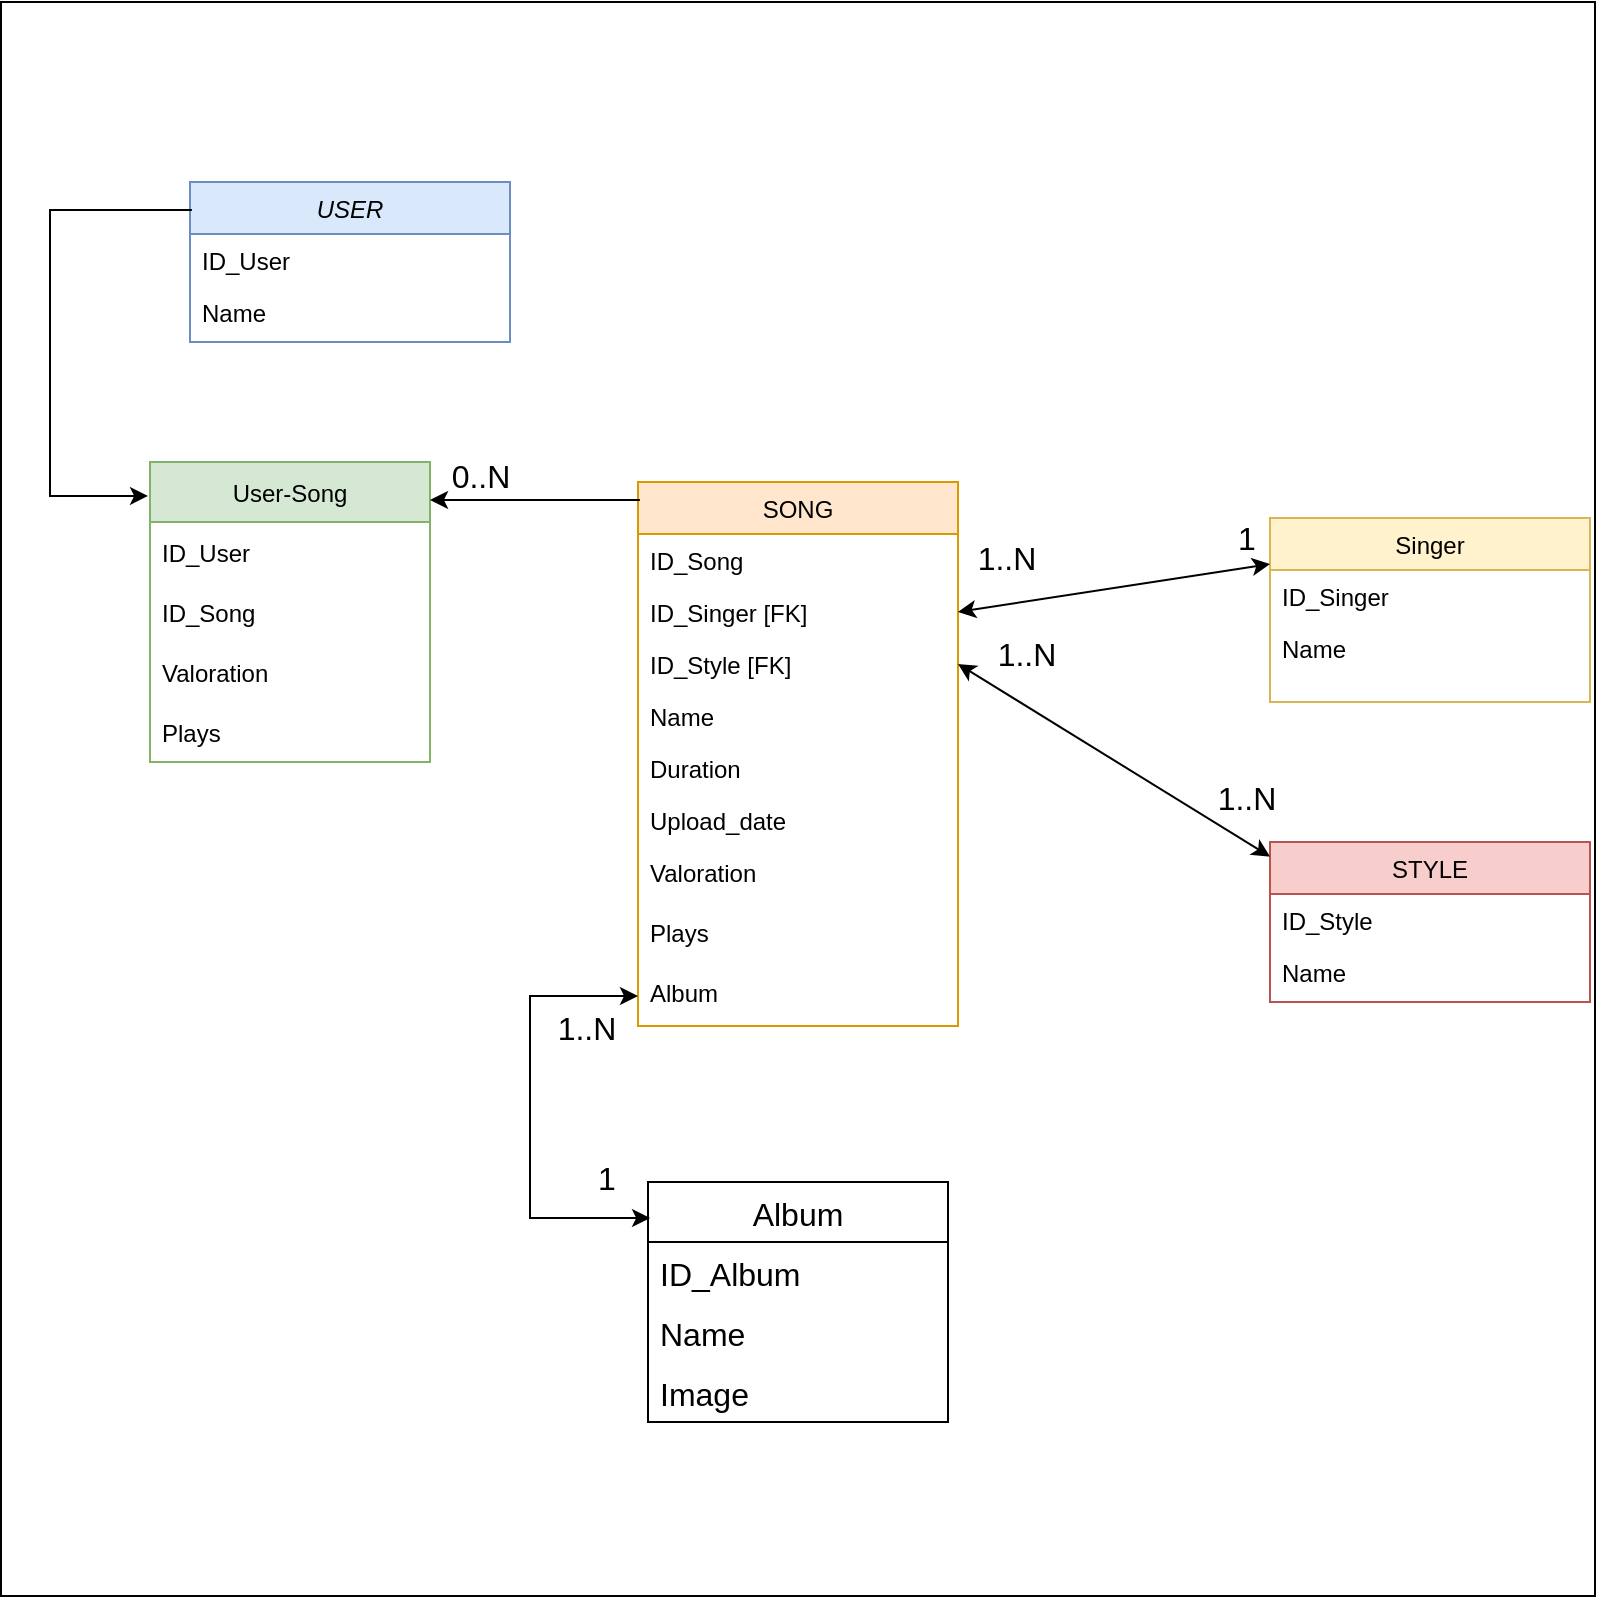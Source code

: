 <mxfile version="18.1.2" type="github">
  <diagram id="C5RBs43oDa-KdzZeNtuy" name="Page-1">
    <mxGraphModel dx="1621" dy="795" grid="1" gridSize="10" guides="1" tooltips="1" connect="1" arrows="1" fold="1" page="1" pageScale="1" pageWidth="827" pageHeight="1169" math="0" shadow="0">
      <root>
        <mxCell id="WIyWlLk6GJQsqaUBKTNV-0" />
        <mxCell id="WIyWlLk6GJQsqaUBKTNV-1" parent="WIyWlLk6GJQsqaUBKTNV-0" />
        <mxCell id="mXIFP6Tc6Vtpa0xKR2lw-2" value="" style="whiteSpace=wrap;html=1;aspect=fixed;" parent="WIyWlLk6GJQsqaUBKTNV-1" vertex="1">
          <mxGeometry x="15.5" y="330" width="797" height="797" as="geometry" />
        </mxCell>
        <mxCell id="zkfFHV4jXpPFQw0GAbJ--0" value="USER" style="swimlane;fontStyle=2;align=center;verticalAlign=top;childLayout=stackLayout;horizontal=1;startSize=26;horizontalStack=0;resizeParent=1;resizeLast=0;collapsible=1;marginBottom=0;rounded=0;shadow=0;strokeWidth=1;fillColor=#dae8fc;strokeColor=#6c8ebf;" parent="WIyWlLk6GJQsqaUBKTNV-1" vertex="1">
          <mxGeometry x="110" y="420" width="160" height="80" as="geometry">
            <mxRectangle x="230" y="140" width="160" height="26" as="alternateBounds" />
          </mxGeometry>
        </mxCell>
        <mxCell id="zkfFHV4jXpPFQw0GAbJ--1" value="ID_User" style="text;align=left;verticalAlign=top;spacingLeft=4;spacingRight=4;overflow=hidden;rotatable=0;points=[[0,0.5],[1,0.5]];portConstraint=eastwest;" parent="zkfFHV4jXpPFQw0GAbJ--0" vertex="1">
          <mxGeometry y="26" width="160" height="26" as="geometry" />
        </mxCell>
        <mxCell id="zkfFHV4jXpPFQw0GAbJ--2" value="Name" style="text;align=left;verticalAlign=top;spacingLeft=4;spacingRight=4;overflow=hidden;rotatable=0;points=[[0,0.5],[1,0.5]];portConstraint=eastwest;rounded=0;shadow=0;html=0;" parent="zkfFHV4jXpPFQw0GAbJ--0" vertex="1">
          <mxGeometry y="52" width="160" height="26" as="geometry" />
        </mxCell>
        <mxCell id="zkfFHV4jXpPFQw0GAbJ--6" value="STYLE" style="swimlane;fontStyle=0;align=center;verticalAlign=top;childLayout=stackLayout;horizontal=1;startSize=26;horizontalStack=0;resizeParent=1;resizeLast=0;collapsible=1;marginBottom=0;rounded=0;shadow=0;strokeWidth=1;fillColor=#f8cecc;strokeColor=#b85450;" parent="WIyWlLk6GJQsqaUBKTNV-1" vertex="1">
          <mxGeometry x="650" y="750" width="160" height="80" as="geometry">
            <mxRectangle x="130" y="380" width="160" height="26" as="alternateBounds" />
          </mxGeometry>
        </mxCell>
        <mxCell id="zkfFHV4jXpPFQw0GAbJ--7" value="ID_Style" style="text;align=left;verticalAlign=top;spacingLeft=4;spacingRight=4;overflow=hidden;rotatable=0;points=[[0,0.5],[1,0.5]];portConstraint=eastwest;" parent="zkfFHV4jXpPFQw0GAbJ--6" vertex="1">
          <mxGeometry y="26" width="160" height="26" as="geometry" />
        </mxCell>
        <mxCell id="zkfFHV4jXpPFQw0GAbJ--8" value="Name" style="text;align=left;verticalAlign=top;spacingLeft=4;spacingRight=4;overflow=hidden;rotatable=0;points=[[0,0.5],[1,0.5]];portConstraint=eastwest;rounded=0;shadow=0;html=0;" parent="zkfFHV4jXpPFQw0GAbJ--6" vertex="1">
          <mxGeometry y="52" width="160" height="26" as="geometry" />
        </mxCell>
        <mxCell id="zkfFHV4jXpPFQw0GAbJ--13" value="Singer" style="swimlane;fontStyle=0;align=center;verticalAlign=top;childLayout=stackLayout;horizontal=1;startSize=26;horizontalStack=0;resizeParent=1;resizeLast=0;collapsible=1;marginBottom=0;rounded=0;shadow=0;strokeWidth=1;fillColor=#fff2cc;strokeColor=#d6b656;" parent="WIyWlLk6GJQsqaUBKTNV-1" vertex="1">
          <mxGeometry x="650" y="588" width="160" height="92" as="geometry">
            <mxRectangle x="340" y="380" width="170" height="26" as="alternateBounds" />
          </mxGeometry>
        </mxCell>
        <mxCell id="zkfFHV4jXpPFQw0GAbJ--14" value="ID_Singer&#xa;" style="text;align=left;verticalAlign=top;spacingLeft=4;spacingRight=4;overflow=hidden;rotatable=0;points=[[0,0.5],[1,0.5]];portConstraint=eastwest;" parent="zkfFHV4jXpPFQw0GAbJ--13" vertex="1">
          <mxGeometry y="26" width="160" height="26" as="geometry" />
        </mxCell>
        <mxCell id="mXIFP6Tc6Vtpa0xKR2lw-0" value="Name" style="text;align=left;verticalAlign=top;spacingLeft=4;spacingRight=4;overflow=hidden;rotatable=0;points=[[0,0.5],[1,0.5]];portConstraint=eastwest;" parent="zkfFHV4jXpPFQw0GAbJ--13" vertex="1">
          <mxGeometry y="52" width="160" height="26" as="geometry" />
        </mxCell>
        <mxCell id="zkfFHV4jXpPFQw0GAbJ--17" value="SONG" style="swimlane;fontStyle=0;align=center;verticalAlign=top;childLayout=stackLayout;horizontal=1;startSize=26;horizontalStack=0;resizeParent=1;resizeLast=0;collapsible=1;marginBottom=0;rounded=0;shadow=0;strokeWidth=1;fillColor=#ffe6cc;strokeColor=#d79b00;" parent="WIyWlLk6GJQsqaUBKTNV-1" vertex="1">
          <mxGeometry x="334" y="570" width="160" height="272" as="geometry">
            <mxRectangle x="550" y="140" width="160" height="26" as="alternateBounds" />
          </mxGeometry>
        </mxCell>
        <mxCell id="zkfFHV4jXpPFQw0GAbJ--18" value="ID_Song&#xa;" style="text;align=left;verticalAlign=top;spacingLeft=4;spacingRight=4;overflow=hidden;rotatable=0;points=[[0,0.5],[1,0.5]];portConstraint=eastwest;" parent="zkfFHV4jXpPFQw0GAbJ--17" vertex="1">
          <mxGeometry y="26" width="160" height="26" as="geometry" />
        </mxCell>
        <mxCell id="zkfFHV4jXpPFQw0GAbJ--19" value="ID_Singer [FK]" style="text;align=left;verticalAlign=top;spacingLeft=4;spacingRight=4;overflow=hidden;rotatable=0;points=[[0,0.5],[1,0.5]];portConstraint=eastwest;rounded=0;shadow=0;html=0;" parent="zkfFHV4jXpPFQw0GAbJ--17" vertex="1">
          <mxGeometry y="52" width="160" height="26" as="geometry" />
        </mxCell>
        <mxCell id="zkfFHV4jXpPFQw0GAbJ--20" value="ID_Style [FK]" style="text;align=left;verticalAlign=top;spacingLeft=4;spacingRight=4;overflow=hidden;rotatable=0;points=[[0,0.5],[1,0.5]];portConstraint=eastwest;rounded=0;shadow=0;html=0;" parent="zkfFHV4jXpPFQw0GAbJ--17" vertex="1">
          <mxGeometry y="78" width="160" height="26" as="geometry" />
        </mxCell>
        <mxCell id="zkfFHV4jXpPFQw0GAbJ--21" value="Name" style="text;align=left;verticalAlign=top;spacingLeft=4;spacingRight=4;overflow=hidden;rotatable=0;points=[[0,0.5],[1,0.5]];portConstraint=eastwest;rounded=0;shadow=0;html=0;" parent="zkfFHV4jXpPFQw0GAbJ--17" vertex="1">
          <mxGeometry y="104" width="160" height="26" as="geometry" />
        </mxCell>
        <mxCell id="zkfFHV4jXpPFQw0GAbJ--24" value="Duration" style="text;align=left;verticalAlign=top;spacingLeft=4;spacingRight=4;overflow=hidden;rotatable=0;points=[[0,0.5],[1,0.5]];portConstraint=eastwest;" parent="zkfFHV4jXpPFQw0GAbJ--17" vertex="1">
          <mxGeometry y="130" width="160" height="26" as="geometry" />
        </mxCell>
        <mxCell id="Mi7CgPzx56MQyBq40SbX-0" value="Upload_date" style="text;align=left;verticalAlign=top;spacingLeft=4;spacingRight=4;overflow=hidden;rotatable=0;points=[[0,0.5],[1,0.5]];portConstraint=eastwest;" parent="zkfFHV4jXpPFQw0GAbJ--17" vertex="1">
          <mxGeometry y="156" width="160" height="26" as="geometry" />
        </mxCell>
        <mxCell id="zkfFHV4jXpPFQw0GAbJ--25" value="Valoration" style="text;align=left;verticalAlign=top;spacingLeft=4;spacingRight=4;overflow=hidden;rotatable=0;points=[[0,0.5],[1,0.5]];portConstraint=eastwest;" parent="zkfFHV4jXpPFQw0GAbJ--17" vertex="1">
          <mxGeometry y="182" width="160" height="30" as="geometry" />
        </mxCell>
        <mxCell id="Mi7CgPzx56MQyBq40SbX-1" value="Plays" style="text;align=left;verticalAlign=top;spacingLeft=4;spacingRight=4;overflow=hidden;rotatable=0;points=[[0,0.5],[1,0.5]];portConstraint=eastwest;" parent="zkfFHV4jXpPFQw0GAbJ--17" vertex="1">
          <mxGeometry y="212" width="160" height="30" as="geometry" />
        </mxCell>
        <mxCell id="Mi7CgPzx56MQyBq40SbX-2" value="Album&#xa;" style="text;align=left;verticalAlign=top;spacingLeft=4;spacingRight=4;overflow=hidden;rotatable=0;points=[[0,0.5],[1,0.5]];portConstraint=eastwest;" parent="zkfFHV4jXpPFQw0GAbJ--17" vertex="1">
          <mxGeometry y="242" width="160" height="30" as="geometry" />
        </mxCell>
        <mxCell id="Mi7CgPzx56MQyBq40SbX-3" value="User-Song" style="swimlane;fontStyle=0;childLayout=stackLayout;horizontal=1;startSize=30;horizontalStack=0;resizeParent=1;resizeParentMax=0;resizeLast=0;collapsible=1;marginBottom=0;fillColor=#d5e8d4;strokeColor=#82b366;" parent="WIyWlLk6GJQsqaUBKTNV-1" vertex="1">
          <mxGeometry x="90" y="560" width="140" height="150" as="geometry" />
        </mxCell>
        <mxCell id="Mi7CgPzx56MQyBq40SbX-4" value="ID_User" style="text;strokeColor=none;fillColor=none;align=left;verticalAlign=middle;spacingLeft=4;spacingRight=4;overflow=hidden;points=[[0,0.5],[1,0.5]];portConstraint=eastwest;rotatable=0;" parent="Mi7CgPzx56MQyBq40SbX-3" vertex="1">
          <mxGeometry y="30" width="140" height="30" as="geometry" />
        </mxCell>
        <mxCell id="Mi7CgPzx56MQyBq40SbX-5" value="ID_Song" style="text;strokeColor=none;fillColor=none;align=left;verticalAlign=middle;spacingLeft=4;spacingRight=4;overflow=hidden;points=[[0,0.5],[1,0.5]];portConstraint=eastwest;rotatable=0;" parent="Mi7CgPzx56MQyBq40SbX-3" vertex="1">
          <mxGeometry y="60" width="140" height="30" as="geometry" />
        </mxCell>
        <mxCell id="Mi7CgPzx56MQyBq40SbX-6" value="Valoration" style="text;strokeColor=none;fillColor=none;align=left;verticalAlign=middle;spacingLeft=4;spacingRight=4;overflow=hidden;points=[[0,0.5],[1,0.5]];portConstraint=eastwest;rotatable=0;" parent="Mi7CgPzx56MQyBq40SbX-3" vertex="1">
          <mxGeometry y="90" width="140" height="30" as="geometry" />
        </mxCell>
        <mxCell id="9OLQDtwwoSvNI4NEGH2H-1" value="Plays" style="text;strokeColor=none;fillColor=none;align=left;verticalAlign=middle;spacingLeft=4;spacingRight=4;overflow=hidden;points=[[0,0.5],[1,0.5]];portConstraint=eastwest;rotatable=0;" vertex="1" parent="Mi7CgPzx56MQyBq40SbX-3">
          <mxGeometry y="120" width="140" height="30" as="geometry" />
        </mxCell>
        <mxCell id="Mi7CgPzx56MQyBq40SbX-10" value="" style="endArrow=classic;startArrow=classic;html=1;rounded=0;fontSize=16;exitX=0;exitY=0.25;exitDx=0;exitDy=0;entryX=1;entryY=0.5;entryDx=0;entryDy=0;" parent="WIyWlLk6GJQsqaUBKTNV-1" source="zkfFHV4jXpPFQw0GAbJ--13" target="zkfFHV4jXpPFQw0GAbJ--19" edge="1">
          <mxGeometry width="50" height="50" relative="1" as="geometry">
            <mxPoint x="310" y="240" as="sourcePoint" />
            <mxPoint x="500" y="220" as="targetPoint" />
          </mxGeometry>
        </mxCell>
        <mxCell id="Mi7CgPzx56MQyBq40SbX-11" value="&lt;span style=&quot;font-size: 16px;&quot;&gt;1&lt;/span&gt;" style="edgeLabel;html=1;align=center;verticalAlign=middle;resizable=0;points=[];spacing=7;" parent="WIyWlLk6GJQsqaUBKTNV-1" vertex="1" connectable="0">
          <mxGeometry x="639.999" y="560.004" as="geometry">
            <mxPoint x="-2" y="38" as="offset" />
          </mxGeometry>
        </mxCell>
        <mxCell id="Mi7CgPzx56MQyBq40SbX-12" value="&lt;font style=&quot;font-size: 16px;&quot;&gt;1..N&lt;/font&gt;" style="edgeLabel;html=1;align=center;verticalAlign=middle;resizable=0;points=[];spacing=7;" parent="WIyWlLk6GJQsqaUBKTNV-1" vertex="1" connectable="0">
          <mxGeometry x="519.999" y="570.004" as="geometry">
            <mxPoint x="-2" y="38" as="offset" />
          </mxGeometry>
        </mxCell>
        <mxCell id="Mi7CgPzx56MQyBq40SbX-13" value="" style="endArrow=classic;startArrow=classic;html=1;rounded=0;fontSize=16;exitX=0;exitY=0.091;exitDx=0;exitDy=0;entryX=1;entryY=0.5;entryDx=0;entryDy=0;exitPerimeter=0;" parent="WIyWlLk6GJQsqaUBKTNV-1" source="zkfFHV4jXpPFQw0GAbJ--6" target="zkfFHV4jXpPFQw0GAbJ--20" edge="1">
          <mxGeometry width="50" height="50" relative="1" as="geometry">
            <mxPoint x="650" y="310" as="sourcePoint" />
            <mxPoint x="483.5" y="290" as="targetPoint" />
          </mxGeometry>
        </mxCell>
        <mxCell id="Mi7CgPzx56MQyBq40SbX-14" value="&lt;font style=&quot;font-size: 16px;&quot;&gt;1..N&lt;/font&gt;" style="edgeLabel;html=1;align=center;verticalAlign=middle;resizable=0;points=[];spacing=7;" parent="WIyWlLk6GJQsqaUBKTNV-1" vertex="1" connectable="0">
          <mxGeometry x="639.999" y="690.004" as="geometry">
            <mxPoint x="-2" y="38" as="offset" />
          </mxGeometry>
        </mxCell>
        <mxCell id="Mi7CgPzx56MQyBq40SbX-15" value="" style="endArrow=classic;html=1;rounded=0;fontSize=16;exitX=0.006;exitY=0.175;exitDx=0;exitDy=0;entryX=-0.007;entryY=0.113;entryDx=0;entryDy=0;entryPerimeter=0;exitPerimeter=0;" parent="WIyWlLk6GJQsqaUBKTNV-1" source="zkfFHV4jXpPFQw0GAbJ--0" target="Mi7CgPzx56MQyBq40SbX-3" edge="1">
          <mxGeometry width="50" height="50" relative="1" as="geometry">
            <mxPoint x="210" y="230" as="sourcePoint" />
            <mxPoint x="260" y="180" as="targetPoint" />
            <Array as="points">
              <mxPoint x="40" y="434" />
              <mxPoint x="40" y="577" />
            </Array>
          </mxGeometry>
        </mxCell>
        <mxCell id="Mi7CgPzx56MQyBq40SbX-19" value="&lt;font style=&quot;font-size: 16px;&quot;&gt;0..N&lt;/font&gt;" style="edgeLabel;html=1;align=center;verticalAlign=middle;resizable=0;points=[];spacing=7;" parent="WIyWlLk6GJQsqaUBKTNV-1" vertex="1" connectable="0">
          <mxGeometry x="259.999" y="600.004" as="geometry">
            <mxPoint x="-5" y="-33" as="offset" />
          </mxGeometry>
        </mxCell>
        <mxCell id="Mi7CgPzx56MQyBq40SbX-21" value="&lt;font style=&quot;font-size: 16px;&quot;&gt;1..N&lt;/font&gt;" style="edgeLabel;html=1;align=center;verticalAlign=middle;resizable=0;points=[];spacing=7;" parent="WIyWlLk6GJQsqaUBKTNV-1" vertex="1" connectable="0">
          <mxGeometry x="529.999" y="618.004" as="geometry">
            <mxPoint x="-2" y="38" as="offset" />
          </mxGeometry>
        </mxCell>
        <mxCell id="TXeOoI-u3aHClO4mrIed-0" value="Album" style="swimlane;fontStyle=0;childLayout=stackLayout;horizontal=1;startSize=30;horizontalStack=0;resizeParent=1;resizeParentMax=0;resizeLast=0;collapsible=1;marginBottom=0;fontSize=16;" parent="WIyWlLk6GJQsqaUBKTNV-1" vertex="1">
          <mxGeometry x="339" y="920" width="150" height="120" as="geometry">
            <mxRectangle x="414" y="920" width="80" height="30" as="alternateBounds" />
          </mxGeometry>
        </mxCell>
        <mxCell id="TXeOoI-u3aHClO4mrIed-1" value="ID_Album" style="text;strokeColor=none;fillColor=none;align=left;verticalAlign=middle;spacingLeft=4;spacingRight=4;overflow=hidden;points=[[0,0.5],[1,0.5]];portConstraint=eastwest;rotatable=0;fontSize=16;" parent="TXeOoI-u3aHClO4mrIed-0" vertex="1">
          <mxGeometry y="30" width="150" height="30" as="geometry" />
        </mxCell>
        <mxCell id="TXeOoI-u3aHClO4mrIed-2" value="Name" style="text;strokeColor=none;fillColor=none;align=left;verticalAlign=middle;spacingLeft=4;spacingRight=4;overflow=hidden;points=[[0,0.5],[1,0.5]];portConstraint=eastwest;rotatable=0;fontSize=16;" parent="TXeOoI-u3aHClO4mrIed-0" vertex="1">
          <mxGeometry y="60" width="150" height="30" as="geometry" />
        </mxCell>
        <mxCell id="TXeOoI-u3aHClO4mrIed-4" value="Image" style="text;strokeColor=none;fillColor=none;align=left;verticalAlign=middle;spacingLeft=4;spacingRight=4;overflow=hidden;points=[[0,0.5],[1,0.5]];portConstraint=eastwest;rotatable=0;fontSize=16;" parent="TXeOoI-u3aHClO4mrIed-0" vertex="1">
          <mxGeometry y="90" width="150" height="30" as="geometry" />
        </mxCell>
        <mxCell id="TXeOoI-u3aHClO4mrIed-5" value="" style="endArrow=classic;startArrow=classic;html=1;rounded=0;fontSize=16;entryX=0;entryY=0.5;entryDx=0;entryDy=0;exitX=0.007;exitY=0.15;exitDx=0;exitDy=0;exitPerimeter=0;" parent="WIyWlLk6GJQsqaUBKTNV-1" source="TXeOoI-u3aHClO4mrIed-0" target="Mi7CgPzx56MQyBq40SbX-2" edge="1">
          <mxGeometry width="50" height="50" relative="1" as="geometry">
            <mxPoint x="230" y="990" as="sourcePoint" />
            <mxPoint x="280" y="940" as="targetPoint" />
            <Array as="points">
              <mxPoint x="280" y="938" />
              <mxPoint x="280" y="827" />
            </Array>
          </mxGeometry>
        </mxCell>
        <mxCell id="TXeOoI-u3aHClO4mrIed-6" value="&lt;font style=&quot;font-size: 16px;&quot;&gt;1&lt;/font&gt;" style="edgeLabel;html=1;align=center;verticalAlign=middle;resizable=0;points=[];spacing=7;" parent="WIyWlLk6GJQsqaUBKTNV-1" vertex="1" connectable="0">
          <mxGeometry x="319.999" y="880.004" as="geometry">
            <mxPoint x="-2" y="38" as="offset" />
          </mxGeometry>
        </mxCell>
        <mxCell id="TXeOoI-u3aHClO4mrIed-7" value="&lt;font style=&quot;font-size: 16px;&quot;&gt;1..N&lt;/font&gt;" style="edgeLabel;html=1;align=center;verticalAlign=middle;resizable=0;points=[];spacing=7;" parent="WIyWlLk6GJQsqaUBKTNV-1" vertex="1" connectable="0">
          <mxGeometry x="309.999" y="805.004" as="geometry">
            <mxPoint x="-2" y="38" as="offset" />
          </mxGeometry>
        </mxCell>
        <mxCell id="9OLQDtwwoSvNI4NEGH2H-3" value="" style="endArrow=classic;html=1;rounded=0;exitX=0.006;exitY=0.033;exitDx=0;exitDy=0;exitPerimeter=0;" edge="1" parent="WIyWlLk6GJQsqaUBKTNV-1" source="zkfFHV4jXpPFQw0GAbJ--17">
          <mxGeometry width="50" height="50" relative="1" as="geometry">
            <mxPoint x="240" y="830" as="sourcePoint" />
            <mxPoint x="230" y="579" as="targetPoint" />
          </mxGeometry>
        </mxCell>
      </root>
    </mxGraphModel>
  </diagram>
</mxfile>
